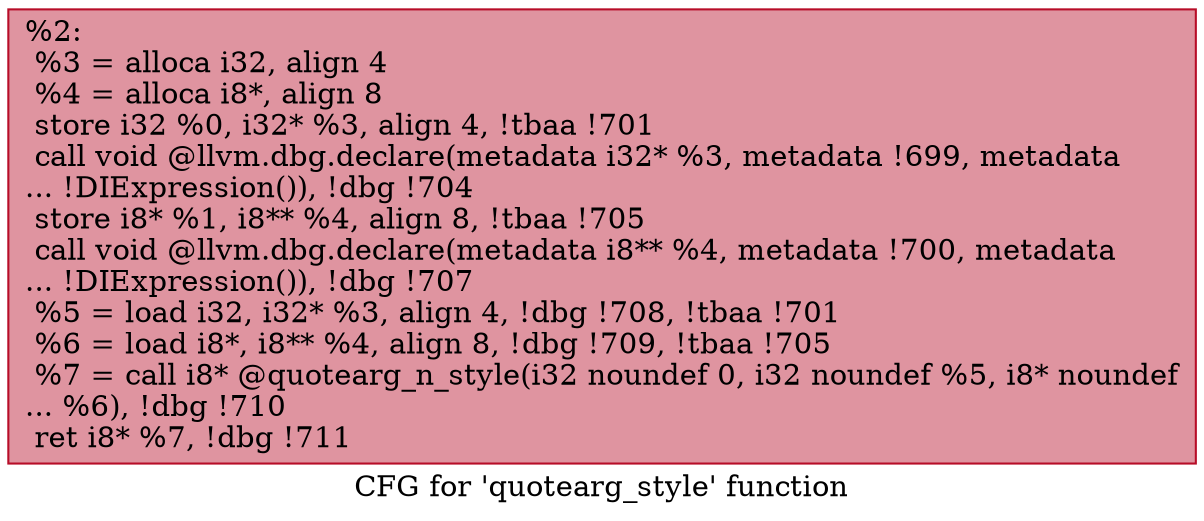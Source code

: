 digraph "CFG for 'quotearg_style' function" {
	label="CFG for 'quotearg_style' function";

	Node0x1955aa0 [shape=record,color="#b70d28ff", style=filled, fillcolor="#b70d2870",label="{%2:\l  %3 = alloca i32, align 4\l  %4 = alloca i8*, align 8\l  store i32 %0, i32* %3, align 4, !tbaa !701\l  call void @llvm.dbg.declare(metadata i32* %3, metadata !699, metadata\l... !DIExpression()), !dbg !704\l  store i8* %1, i8** %4, align 8, !tbaa !705\l  call void @llvm.dbg.declare(metadata i8** %4, metadata !700, metadata\l... !DIExpression()), !dbg !707\l  %5 = load i32, i32* %3, align 4, !dbg !708, !tbaa !701\l  %6 = load i8*, i8** %4, align 8, !dbg !709, !tbaa !705\l  %7 = call i8* @quotearg_n_style(i32 noundef 0, i32 noundef %5, i8* noundef\l... %6), !dbg !710\l  ret i8* %7, !dbg !711\l}"];
}
